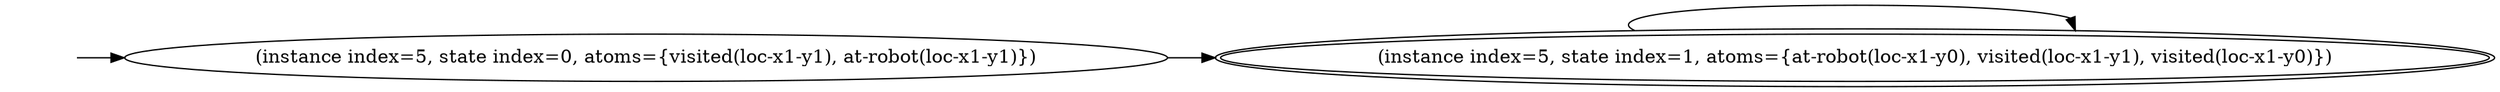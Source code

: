 digraph {
rankdir="LR"
s0[label="(instance index=5, state index=0, atoms={visited(loc-x1-y1), at-robot(loc-x1-y1)})"]
s1[peripheries=2,label="(instance index=5, state index=1, atoms={at-robot(loc-x1-y0), visited(loc-x1-y1), visited(loc-x1-y0)})"]
Dangling [ label = "", style = invis ]
{ rank = same; Dangling }
Dangling -> s0
{ rank = same; s0}
{ rank = same; s1}
{
s0->s1
}
{
s1->s1
}
}
